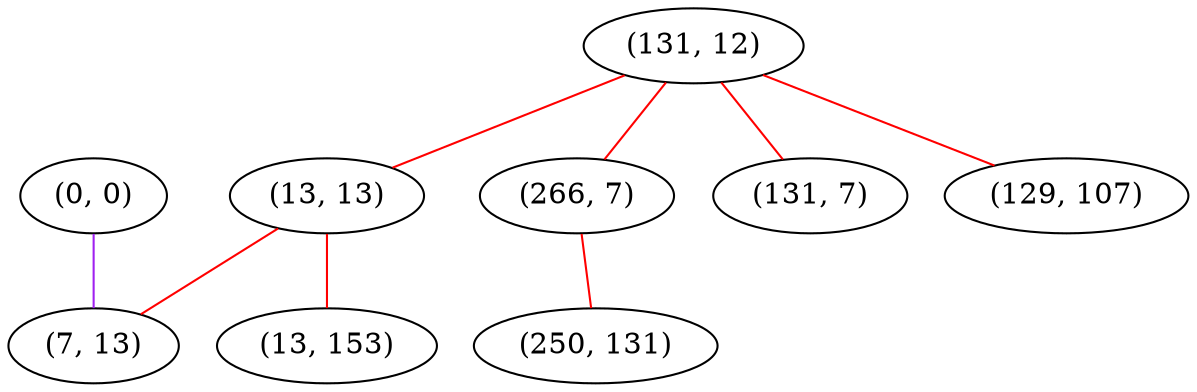 graph "" {
"(0, 0)";
"(131, 12)";
"(13, 13)";
"(266, 7)";
"(13, 153)";
"(7, 13)";
"(250, 131)";
"(131, 7)";
"(129, 107)";
"(0, 0)" -- "(7, 13)"  [color=purple, key=0, weight=4];
"(131, 12)" -- "(266, 7)"  [color=red, key=0, weight=1];
"(131, 12)" -- "(131, 7)"  [color=red, key=0, weight=1];
"(131, 12)" -- "(129, 107)"  [color=red, key=0, weight=1];
"(131, 12)" -- "(13, 13)"  [color=red, key=0, weight=1];
"(13, 13)" -- "(13, 153)"  [color=red, key=0, weight=1];
"(13, 13)" -- "(7, 13)"  [color=red, key=0, weight=1];
"(266, 7)" -- "(250, 131)"  [color=red, key=0, weight=1];
}
